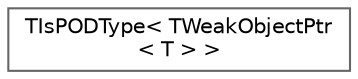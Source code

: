 digraph "Graphical Class Hierarchy"
{
 // INTERACTIVE_SVG=YES
 // LATEX_PDF_SIZE
  bgcolor="transparent";
  edge [fontname=Helvetica,fontsize=10,labelfontname=Helvetica,labelfontsize=10];
  node [fontname=Helvetica,fontsize=10,shape=box,height=0.2,width=0.4];
  rankdir="LR";
  Node0 [id="Node000000",label="TIsPODType\< TWeakObjectPtr\l\< T \> \>",height=0.2,width=0.4,color="grey40", fillcolor="white", style="filled",URL="$d6/dcc/structTIsPODType_3_01TWeakObjectPtr_3_01T_01_4_01_4.html",tooltip=" "];
}
